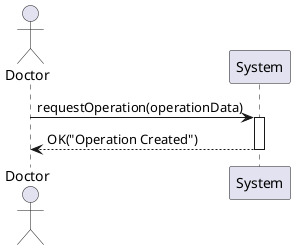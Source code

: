 @startuml
actor Doctor
participant "System" as OC


Doctor -> OC: requestOperation(operationData)
activate OC

OC --> Doctor: OK("Operation Created")
deactivate OC
@enduml